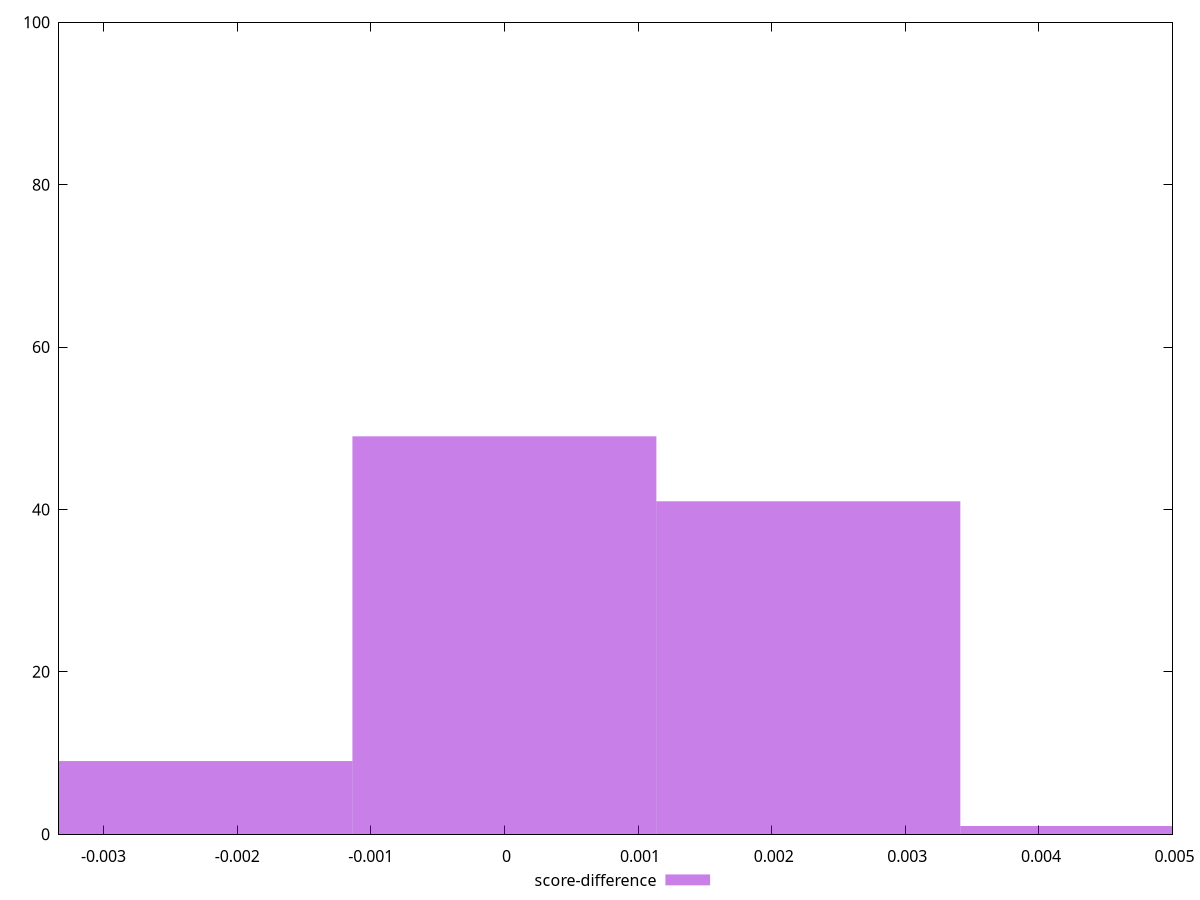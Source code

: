 reset

$scoreDifference <<EOF
-0.0022748607928268208 9
0 49
0.0045497215856536415 1
0.0022748607928268208 41
EOF

set key outside below
set boxwidth 0.0022748607928268208
set xrange [-0.0033333333333334103:0.0050000000000000044]
set yrange [0:100]
set trange [0:100]
set style fill transparent solid 0.5 noborder
set terminal svg size 640, 490 enhanced background rgb 'white'
set output "reprap/uses-http2/samples/pages+cached/score-difference/histogram.svg"

plot $scoreDifference title "score-difference" with boxes

reset
